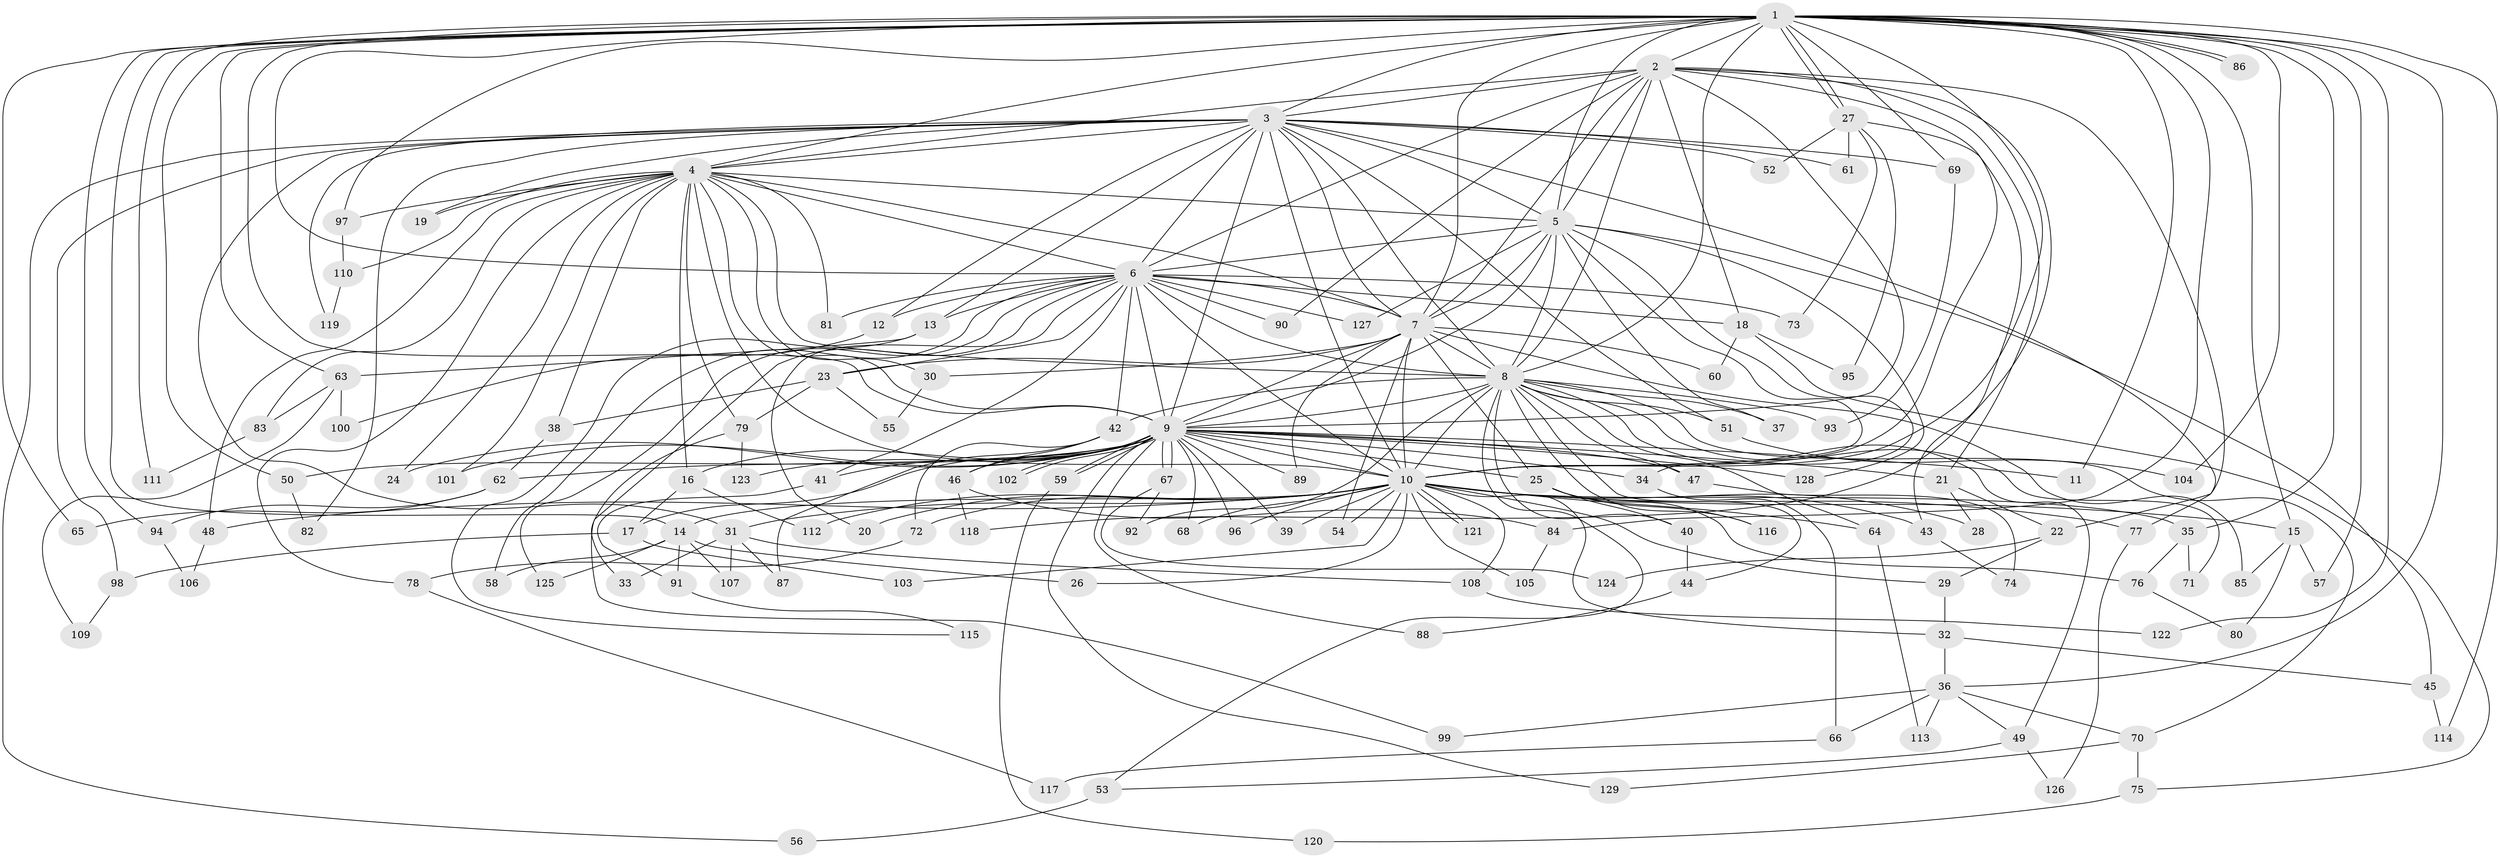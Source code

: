 // coarse degree distribution, {9: 0.015625, 27: 0.015625, 1: 0.109375, 2: 0.53125, 3: 0.1875, 5: 0.046875, 4: 0.03125, 6: 0.015625, 8: 0.015625, 37: 0.015625, 19: 0.015625}
// Generated by graph-tools (version 1.1) at 2025/48/03/04/25 21:48:39]
// undirected, 129 vertices, 283 edges
graph export_dot {
graph [start="1"]
  node [color=gray90,style=filled];
  1;
  2;
  3;
  4;
  5;
  6;
  7;
  8;
  9;
  10;
  11;
  12;
  13;
  14;
  15;
  16;
  17;
  18;
  19;
  20;
  21;
  22;
  23;
  24;
  25;
  26;
  27;
  28;
  29;
  30;
  31;
  32;
  33;
  34;
  35;
  36;
  37;
  38;
  39;
  40;
  41;
  42;
  43;
  44;
  45;
  46;
  47;
  48;
  49;
  50;
  51;
  52;
  53;
  54;
  55;
  56;
  57;
  58;
  59;
  60;
  61;
  62;
  63;
  64;
  65;
  66;
  67;
  68;
  69;
  70;
  71;
  72;
  73;
  74;
  75;
  76;
  77;
  78;
  79;
  80;
  81;
  82;
  83;
  84;
  85;
  86;
  87;
  88;
  89;
  90;
  91;
  92;
  93;
  94;
  95;
  96;
  97;
  98;
  99;
  100;
  101;
  102;
  103;
  104;
  105;
  106;
  107;
  108;
  109;
  110;
  111;
  112;
  113;
  114;
  115;
  116;
  117;
  118;
  119;
  120;
  121;
  122;
  123;
  124;
  125;
  126;
  127;
  128;
  129;
  1 -- 2;
  1 -- 3;
  1 -- 4;
  1 -- 5;
  1 -- 6;
  1 -- 7;
  1 -- 8;
  1 -- 9;
  1 -- 10;
  1 -- 11;
  1 -- 14;
  1 -- 15;
  1 -- 27;
  1 -- 27;
  1 -- 35;
  1 -- 36;
  1 -- 50;
  1 -- 57;
  1 -- 63;
  1 -- 65;
  1 -- 69;
  1 -- 84;
  1 -- 86;
  1 -- 86;
  1 -- 94;
  1 -- 97;
  1 -- 104;
  1 -- 111;
  1 -- 114;
  1 -- 122;
  2 -- 3;
  2 -- 4;
  2 -- 5;
  2 -- 6;
  2 -- 7;
  2 -- 8;
  2 -- 9;
  2 -- 10;
  2 -- 18;
  2 -- 21;
  2 -- 22;
  2 -- 90;
  2 -- 118;
  3 -- 4;
  3 -- 5;
  3 -- 6;
  3 -- 7;
  3 -- 8;
  3 -- 9;
  3 -- 10;
  3 -- 12;
  3 -- 13;
  3 -- 19;
  3 -- 31;
  3 -- 51;
  3 -- 52;
  3 -- 56;
  3 -- 61;
  3 -- 69;
  3 -- 77;
  3 -- 82;
  3 -- 98;
  3 -- 119;
  4 -- 5;
  4 -- 6;
  4 -- 7;
  4 -- 8;
  4 -- 9;
  4 -- 10;
  4 -- 16;
  4 -- 19;
  4 -- 24;
  4 -- 30;
  4 -- 38;
  4 -- 48;
  4 -- 78;
  4 -- 79;
  4 -- 81;
  4 -- 83;
  4 -- 97;
  4 -- 101;
  4 -- 110;
  5 -- 6;
  5 -- 7;
  5 -- 8;
  5 -- 9;
  5 -- 10;
  5 -- 34;
  5 -- 37;
  5 -- 45;
  5 -- 127;
  5 -- 128;
  6 -- 7;
  6 -- 8;
  6 -- 9;
  6 -- 10;
  6 -- 12;
  6 -- 13;
  6 -- 18;
  6 -- 20;
  6 -- 23;
  6 -- 33;
  6 -- 41;
  6 -- 42;
  6 -- 58;
  6 -- 73;
  6 -- 81;
  6 -- 90;
  6 -- 125;
  6 -- 127;
  7 -- 8;
  7 -- 9;
  7 -- 10;
  7 -- 23;
  7 -- 25;
  7 -- 30;
  7 -- 54;
  7 -- 60;
  7 -- 85;
  7 -- 89;
  8 -- 9;
  8 -- 10;
  8 -- 37;
  8 -- 40;
  8 -- 42;
  8 -- 44;
  8 -- 47;
  8 -- 49;
  8 -- 51;
  8 -- 53;
  8 -- 64;
  8 -- 70;
  8 -- 71;
  8 -- 92;
  8 -- 93;
  8 -- 116;
  9 -- 10;
  9 -- 11;
  9 -- 16;
  9 -- 17;
  9 -- 21;
  9 -- 24;
  9 -- 25;
  9 -- 34;
  9 -- 39;
  9 -- 41;
  9 -- 46;
  9 -- 47;
  9 -- 50;
  9 -- 59;
  9 -- 59;
  9 -- 62;
  9 -- 67;
  9 -- 67;
  9 -- 68;
  9 -- 88;
  9 -- 89;
  9 -- 96;
  9 -- 101;
  9 -- 102;
  9 -- 102;
  9 -- 123;
  9 -- 128;
  9 -- 129;
  10 -- 14;
  10 -- 15;
  10 -- 20;
  10 -- 26;
  10 -- 28;
  10 -- 29;
  10 -- 31;
  10 -- 32;
  10 -- 35;
  10 -- 39;
  10 -- 43;
  10 -- 48;
  10 -- 54;
  10 -- 64;
  10 -- 68;
  10 -- 72;
  10 -- 77;
  10 -- 96;
  10 -- 103;
  10 -- 105;
  10 -- 108;
  10 -- 112;
  10 -- 121;
  10 -- 121;
  12 -- 100;
  13 -- 63;
  13 -- 115;
  14 -- 26;
  14 -- 58;
  14 -- 91;
  14 -- 107;
  14 -- 125;
  15 -- 57;
  15 -- 80;
  15 -- 85;
  16 -- 17;
  16 -- 112;
  17 -- 98;
  17 -- 103;
  18 -- 60;
  18 -- 75;
  18 -- 95;
  21 -- 22;
  21 -- 28;
  22 -- 29;
  22 -- 124;
  23 -- 38;
  23 -- 55;
  23 -- 79;
  25 -- 40;
  25 -- 76;
  25 -- 116;
  27 -- 43;
  27 -- 52;
  27 -- 61;
  27 -- 73;
  27 -- 95;
  29 -- 32;
  30 -- 55;
  31 -- 33;
  31 -- 87;
  31 -- 107;
  31 -- 108;
  32 -- 36;
  32 -- 45;
  34 -- 66;
  35 -- 71;
  35 -- 76;
  36 -- 49;
  36 -- 66;
  36 -- 70;
  36 -- 99;
  36 -- 113;
  38 -- 62;
  40 -- 44;
  41 -- 91;
  42 -- 46;
  42 -- 72;
  42 -- 87;
  43 -- 74;
  44 -- 88;
  45 -- 114;
  46 -- 84;
  46 -- 118;
  47 -- 74;
  48 -- 106;
  49 -- 53;
  49 -- 126;
  50 -- 82;
  51 -- 104;
  53 -- 56;
  59 -- 120;
  62 -- 65;
  62 -- 94;
  63 -- 83;
  63 -- 100;
  63 -- 109;
  64 -- 113;
  66 -- 117;
  67 -- 92;
  67 -- 124;
  69 -- 93;
  70 -- 75;
  70 -- 129;
  72 -- 78;
  75 -- 120;
  76 -- 80;
  77 -- 126;
  78 -- 117;
  79 -- 99;
  79 -- 123;
  83 -- 111;
  84 -- 105;
  91 -- 115;
  94 -- 106;
  97 -- 110;
  98 -- 109;
  108 -- 122;
  110 -- 119;
}
